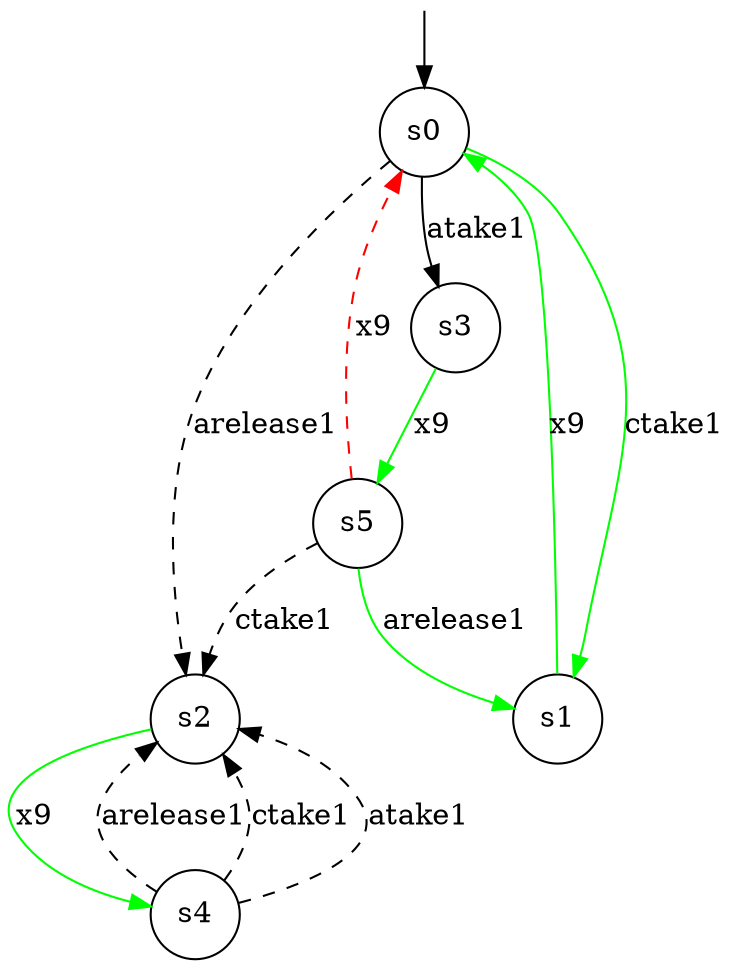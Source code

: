 digraph g {

	s0 [shape="circle" label="s0"];
	s1 [shape="circle" label="s3"];
	s2 [shape="circle" label="s2"];
	s3 [shape="circle" label="s1"];
	s4 [shape="circle" label="s5"];
	s5 [shape="circle" label="s4"];

	s4 -> s0 [modality="MAY", style="dashed", color="red" contract="RED", label="x9"];
	s1 -> s4 [modality="MUST", style="strict", color="green" contract="GREEN", label="x9"];
	s0 -> s2 [modality="MAY", style="dashed",  contract="NONE", label="arelease1"];
	s4 -> s2 [modality="MAY", style="dashed",  contract="NONE", label="ctake1"];
	s0 -> s1 [modality="MUST", style="strict",  contract="NONE", label="atake1"];
	s4 -> s3 [modality="MUST", style="strict", color="green" contract="GREEN", label="arelease1"];
	s2 -> s5 [modality="MUST", style="strict", color="green" contract="GREEN", label="x9"];
	s5 -> s2 [modality="MAY", style="dashed",  contract="NONE", label="arelease1"];
	s5 -> s2 [modality="MAY", style="dashed",  contract="NONE", label="ctake1"];
	s5 -> s2 [modality="MAY", style="dashed",  contract="NONE", label="atake1"];
	s3 -> s0 [modality="MUST", style="strict", color="green" contract="GREEN", label="x9"];
	s0 -> s3 [modality="MUST", style="strict", color="green" contract="GREEN", label="ctake1"];

__start0 [label="" shape="none" width="0" height="0"];
__start0 -> s0;
}
